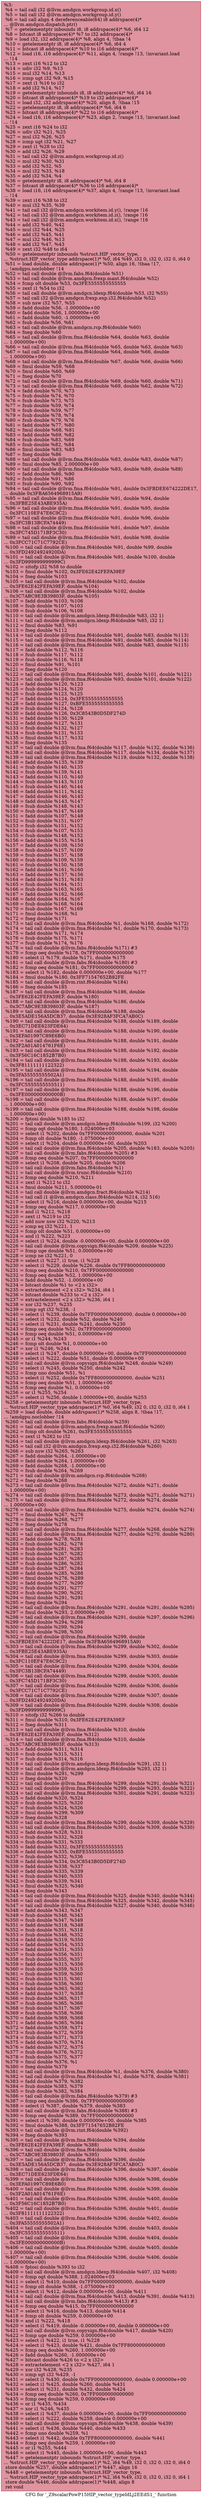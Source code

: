 digraph "CFG for '_Z9scalarPowP15HIP_vector_typeIdLj2EEdS1_' function" {
	label="CFG for '_Z9scalarPowP15HIP_vector_typeIdLj2EEdS1_' function";

	Node0x5d28dd0 [shape=record,color="#b70d28ff", style=filled, fillcolor="#b70d2870",label="{%3:\l  %4 = tail call i32 @llvm.amdgcn.workgroup.id.x()\l  %5 = tail call i32 @llvm.amdgcn.workgroup.id.y()\l  %6 = tail call align 4 dereferenceable(64) i8 addrspace(4)*\l... @llvm.amdgcn.dispatch.ptr()\l  %7 = getelementptr inbounds i8, i8 addrspace(4)* %6, i64 12\l  %8 = bitcast i8 addrspace(4)* %7 to i32 addrspace(4)*\l  %9 = load i32, i32 addrspace(4)* %8, align 4, !tbaa !4\l  %10 = getelementptr i8, i8 addrspace(4)* %6, i64 4\l  %11 = bitcast i8 addrspace(4)* %10 to i16 addrspace(4)*\l  %12 = load i16, i16 addrspace(4)* %11, align 4, !range !13, !invariant.load\l... !14\l  %13 = zext i16 %12 to i32\l  %14 = udiv i32 %9, %13\l  %15 = mul i32 %14, %13\l  %16 = icmp ugt i32 %9, %15\l  %17 = zext i1 %16 to i32\l  %18 = add i32 %14, %17\l  %19 = getelementptr inbounds i8, i8 addrspace(4)* %6, i64 16\l  %20 = bitcast i8 addrspace(4)* %19 to i32 addrspace(4)*\l  %21 = load i32, i32 addrspace(4)* %20, align 8, !tbaa !15\l  %22 = getelementptr i8, i8 addrspace(4)* %6, i64 6\l  %23 = bitcast i8 addrspace(4)* %22 to i16 addrspace(4)*\l  %24 = load i16, i16 addrspace(4)* %23, align 2, !range !13, !invariant.load\l... !14\l  %25 = zext i16 %24 to i32\l  %26 = udiv i32 %21, %25\l  %27 = mul i32 %26, %25\l  %28 = icmp ugt i32 %21, %27\l  %29 = zext i1 %28 to i32\l  %30 = add i32 %26, %29\l  %31 = tail call i32 @llvm.amdgcn.workgroup.id.z()\l  %32 = mul i32 %30, %31\l  %33 = add i32 %32, %5\l  %34 = mul i32 %33, %18\l  %35 = add i32 %34, %4\l  %36 = getelementptr i8, i8 addrspace(4)* %6, i64 8\l  %37 = bitcast i8 addrspace(4)* %36 to i16 addrspace(4)*\l  %38 = load i16, i16 addrspace(4)* %37, align 4, !range !13, !invariant.load\l... !14\l  %39 = zext i16 %38 to i32\l  %40 = mul i32 %35, %39\l  %41 = tail call i32 @llvm.amdgcn.workitem.id.y(), !range !16\l  %42 = tail call i32 @llvm.amdgcn.workitem.id.z(), !range !16\l  %43 = tail call i32 @llvm.amdgcn.workitem.id.x(), !range !16\l  %44 = add i32 %40, %42\l  %45 = mul i32 %44, %25\l  %46 = add i32 %45, %41\l  %47 = mul i32 %46, %13\l  %48 = add i32 %47, %43\l  %49 = zext i32 %48 to i64\l  %50 = getelementptr inbounds %struct.HIP_vector_type,\l... %struct.HIP_vector_type addrspace(1)* %0, i64 %49, i32 0, i32 0, i32 0, i64 0\l  %51 = load double, double addrspace(1)* %50, align 16, !tbaa !17,\l... !amdgpu.noclobber !14\l  %52 = tail call double @llvm.fabs.f64(double %51)\l  %53 = tail call double @llvm.amdgcn.frexp.mant.f64(double %52)\l  %54 = fcmp olt double %53, 0x3FE5555555555555\l  %55 = zext i1 %54 to i32\l  %56 = tail call double @llvm.amdgcn.ldexp.f64(double %53, i32 %55)\l  %57 = tail call i32 @llvm.amdgcn.frexp.exp.i32.f64(double %52)\l  %58 = sub nsw i32 %57, %55\l  %59 = fadd double %56, -1.000000e+00\l  %60 = fadd double %56, 1.000000e+00\l  %61 = fadd double %60, -1.000000e+00\l  %62 = fsub double %56, %61\l  %63 = tail call double @llvm.amdgcn.rcp.f64(double %60)\l  %64 = fneg double %60\l  %65 = tail call double @llvm.fma.f64(double %64, double %63, double\l... 1.000000e+00)\l  %66 = tail call double @llvm.fma.f64(double %65, double %63, double %63)\l  %67 = tail call double @llvm.fma.f64(double %64, double %66, double\l... 1.000000e+00)\l  %68 = tail call double @llvm.fma.f64(double %67, double %66, double %66)\l  %69 = fmul double %59, %68\l  %70 = fmul double %60, %69\l  %71 = fneg double %70\l  %72 = tail call double @llvm.fma.f64(double %69, double %60, double %71)\l  %73 = tail call double @llvm.fma.f64(double %69, double %62, double %72)\l  %74 = fadd double %70, %73\l  %75 = fsub double %74, %70\l  %76 = fsub double %73, %75\l  %77 = fsub double %59, %74\l  %78 = fsub double %59, %77\l  %79 = fsub double %78, %74\l  %80 = fsub double %79, %76\l  %81 = fadd double %77, %80\l  %82 = fmul double %68, %81\l  %83 = fadd double %69, %82\l  %84 = fsub double %83, %69\l  %85 = fsub double %82, %84\l  %86 = fmul double %83, %83\l  %87 = fneg double %86\l  %88 = tail call double @llvm.fma.f64(double %83, double %83, double %87)\l  %89 = fmul double %85, 2.000000e+00\l  %90 = tail call double @llvm.fma.f64(double %83, double %89, double %88)\l  %91 = fadd double %86, %90\l  %92 = fsub double %91, %86\l  %93 = fsub double %90, %92\l  %94 = tail call double @llvm.fma.f64(double %91, double 0x3FBDEE674222DE17,\l... double 0x3FBA6564968915A9)\l  %95 = tail call double @llvm.fma.f64(double %91, double %94, double\l... 0x3FBE25E43ABE935A)\l  %96 = tail call double @llvm.fma.f64(double %91, double %95, double\l... 0x3FC110EF47E6C9C2)\l  %97 = tail call double @llvm.fma.f64(double %91, double %96, double\l... 0x3FC3B13BCFA74449)\l  %98 = tail call double @llvm.fma.f64(double %91, double %97, double\l... 0x3FC745D171BF3C30)\l  %99 = tail call double @llvm.fma.f64(double %91, double %98, double\l... 0x3FCC71C71C7792CE)\l  %100 = tail call double @llvm.fma.f64(double %91, double %99, double\l... 0x3FD24924924920DA)\l  %101 = tail call double @llvm.fma.f64(double %91, double %100, double\l... 0x3FD999999999999C)\l  %102 = sitofp i32 %58 to double\l  %103 = fmul double %102, 0x3FE62E42FEFA39EF\l  %104 = fneg double %103\l  %105 = tail call double @llvm.fma.f64(double %102, double\l... 0x3FE62E42FEFA39EF, double %104)\l  %106 = tail call double @llvm.fma.f64(double %102, double\l... 0x3C7ABC9E3B39803F, double %105)\l  %107 = fadd double %103, %106\l  %108 = fsub double %107, %103\l  %109 = fsub double %106, %108\l  %110 = tail call double @llvm.amdgcn.ldexp.f64(double %83, i32 1)\l  %111 = tail call double @llvm.amdgcn.ldexp.f64(double %85, i32 1)\l  %112 = fmul double %83, %91\l  %113 = fneg double %112\l  %114 = tail call double @llvm.fma.f64(double %91, double %83, double %113)\l  %115 = tail call double @llvm.fma.f64(double %91, double %85, double %114)\l  %116 = tail call double @llvm.fma.f64(double %93, double %83, double %115)\l  %117 = fadd double %112, %116\l  %118 = fsub double %117, %112\l  %119 = fsub double %116, %118\l  %120 = fmul double %91, %101\l  %121 = fneg double %120\l  %122 = tail call double @llvm.fma.f64(double %91, double %101, double %121)\l  %123 = tail call double @llvm.fma.f64(double %93, double %101, double %122)\l  %124 = fadd double %120, %123\l  %125 = fsub double %124, %120\l  %126 = fsub double %123, %125\l  %127 = fadd double %124, 0x3FE5555555555555\l  %128 = fadd double %127, 0xBFE5555555555555\l  %129 = fsub double %124, %128\l  %130 = fadd double %126, 0x3C8543B0D5DF274D\l  %131 = fadd double %130, %129\l  %132 = fadd double %127, %131\l  %133 = fsub double %132, %127\l  %134 = fsub double %131, %133\l  %135 = fmul double %117, %132\l  %136 = fneg double %135\l  %137 = tail call double @llvm.fma.f64(double %117, double %132, double %136)\l  %138 = tail call double @llvm.fma.f64(double %117, double %134, double %137)\l  %139 = tail call double @llvm.fma.f64(double %119, double %132, double %138)\l  %140 = fadd double %135, %139\l  %141 = fsub double %140, %135\l  %142 = fsub double %139, %141\l  %143 = fadd double %110, %140\l  %144 = fsub double %143, %110\l  %145 = fsub double %140, %144\l  %146 = fadd double %111, %142\l  %147 = fadd double %146, %145\l  %148 = fadd double %143, %147\l  %149 = fsub double %148, %143\l  %150 = fsub double %147, %149\l  %151 = fadd double %107, %148\l  %152 = fsub double %151, %107\l  %153 = fsub double %151, %152\l  %154 = fsub double %107, %153\l  %155 = fsub double %148, %152\l  %156 = fadd double %155, %154\l  %157 = fadd double %109, %150\l  %158 = fsub double %157, %109\l  %159 = fsub double %157, %158\l  %160 = fsub double %109, %159\l  %161 = fsub double %150, %158\l  %162 = fadd double %161, %160\l  %163 = fadd double %157, %156\l  %164 = fadd double %151, %163\l  %165 = fsub double %164, %151\l  %166 = fsub double %163, %165\l  %167 = fadd double %162, %166\l  %168 = fadd double %164, %167\l  %169 = fsub double %168, %164\l  %170 = fsub double %167, %169\l  %171 = fmul double %168, %1\l  %172 = fneg double %171\l  %173 = tail call double @llvm.fma.f64(double %1, double %168, double %172)\l  %174 = tail call double @llvm.fma.f64(double %1, double %170, double %173)\l  %175 = fadd double %171, %174\l  %176 = fsub double %175, %171\l  %177 = fsub double %174, %176\l  %178 = tail call double @llvm.fabs.f64(double %171) #3\l  %179 = fcmp oeq double %178, 0x7FF0000000000000\l  %180 = select i1 %179, double %171, double %175\l  %181 = tail call double @llvm.fabs.f64(double %180) #3\l  %182 = fcmp oeq double %181, 0x7FF0000000000000\l  %183 = select i1 %182, double 0.000000e+00, double %177\l  %184 = fmul double %180, 0x3FF71547652B82FE\l  %185 = tail call double @llvm.rint.f64(double %184)\l  %186 = fneg double %185\l  %187 = tail call double @llvm.fma.f64(double %186, double\l... 0x3FE62E42FEFA39EF, double %180)\l  %188 = tail call double @llvm.fma.f64(double %186, double\l... 0x3C7ABC9E3B39803F, double %187)\l  %189 = tail call double @llvm.fma.f64(double %188, double\l... 0x3E5ADE156A5DCB37, double 0x3E928AF3FCA7AB0C)\l  %190 = tail call double @llvm.fma.f64(double %188, double %189, double\l... 0x3EC71DEE623FDE64)\l  %191 = tail call double @llvm.fma.f64(double %188, double %190, double\l... 0x3EFA01997C89E6B0)\l  %192 = tail call double @llvm.fma.f64(double %188, double %191, double\l... 0x3F2A01A014761F6E)\l  %193 = tail call double @llvm.fma.f64(double %188, double %192, double\l... 0x3F56C16C1852B7B0)\l  %194 = tail call double @llvm.fma.f64(double %188, double %193, double\l... 0x3F81111111122322)\l  %195 = tail call double @llvm.fma.f64(double %188, double %194, double\l... 0x3FA55555555502A1)\l  %196 = tail call double @llvm.fma.f64(double %188, double %195, double\l... 0x3FC5555555555511)\l  %197 = tail call double @llvm.fma.f64(double %188, double %196, double\l... 0x3FE000000000000B)\l  %198 = tail call double @llvm.fma.f64(double %188, double %197, double\l... 1.000000e+00)\l  %199 = tail call double @llvm.fma.f64(double %188, double %198, double\l... 1.000000e+00)\l  %200 = fptosi double %185 to i32\l  %201 = tail call double @llvm.amdgcn.ldexp.f64(double %199, i32 %200)\l  %202 = fcmp ogt double %180, 1.024000e+03\l  %203 = select i1 %202, double 0x7FF0000000000000, double %201\l  %204 = fcmp olt double %180, -1.075000e+03\l  %205 = select i1 %204, double 0.000000e+00, double %203\l  %206 = tail call double @llvm.fma.f64(double %205, double %183, double %205)\l  %207 = tail call double @llvm.fabs.f64(double %205) #3\l  %208 = fcmp oeq double %207, 0x7FF0000000000000\l  %209 = select i1 %208, double %205, double %206\l  %210 = tail call double @llvm.fabs.f64(double %1)\l  %211 = tail call double @llvm.trunc.f64(double %210)\l  %212 = fcmp oeq double %210, %211\l  %213 = zext i1 %212 to i32\l  %214 = fmul double %211, 5.000000e-01\l  %215 = tail call double @llvm.amdgcn.fract.f64(double %214)\l  %216 = tail call i1 @llvm.amdgcn.class.f64(double %214, i32 516)\l  %217 = select i1 %216, double 0.000000e+00, double %215\l  %218 = fcmp oeq double %217, 0.000000e+00\l  %219 = and i1 %212, %218\l  %220 = zext i1 %219 to i32\l  %221 = add nuw nsw i32 %220, %213\l  %222 = icmp eq i32 %221, 1\l  %223 = fcmp olt double %51, 0.000000e+00\l  %224 = and i1 %222, %223\l  %225 = select i1 %224, double -0.000000e+00, double 0.000000e+00\l  %226 = tail call double @llvm.copysign.f64(double %209, double %225)\l  %227 = fcmp uge double %51, 0.000000e+00\l  %228 = icmp ne i32 %221, 0\l  %229 = select i1 %227, i1 true, i1 %228\l  %230 = select i1 %229, double %226, double 0x7FF8000000000000\l  %231 = fcmp oeq double %210, 0x7FF0000000000000\l  %232 = fcmp oeq double %52, 1.000000e+00\l  %233 = fadd double %52, -1.000000e+00\l  %234 = bitcast double %1 to \<2 x i32\>\l  %235 = extractelement \<2 x i32\> %234, i64 1\l  %236 = bitcast double %233 to \<2 x i32\>\l  %237 = extractelement \<2 x i32\> %236, i64 1\l  %238 = xor i32 %237, %235\l  %239 = icmp sgt i32 %238, -1\l  %240 = select i1 %239, double 0x7FF0000000000000, double 0.000000e+00\l  %241 = select i1 %232, double %52, double %240\l  %242 = select i1 %231, double %241, double %230\l  %243 = fcmp oeq double %52, 0x7FF0000000000000\l  %244 = fcmp oeq double %51, 0.000000e+00\l  %245 = or i1 %244, %243\l  %246 = fcmp olt double %1, 0.000000e+00\l  %247 = xor i1 %246, %244\l  %248 = select i1 %247, double 0.000000e+00, double 0x7FF0000000000000\l  %249 = select i1 %222, double %51, double 0.000000e+00\l  %250 = tail call double @llvm.copysign.f64(double %248, double %249)\l  %251 = select i1 %245, double %250, double %242\l  %252 = fcmp uno double %51, %1\l  %253 = select i1 %252, double 0x7FF8000000000000, double %251\l  %254 = fcmp oeq double %51, 1.000000e+00\l  %255 = fcmp oeq double %1, 0.000000e+00\l  %256 = or i1 %255, %254\l  %257 = select i1 %256, double 1.000000e+00, double %253\l  %258 = getelementptr inbounds %struct.HIP_vector_type,\l... %struct.HIP_vector_type addrspace(1)* %0, i64 %49, i32 0, i32 0, i32 0, i64 1\l  %259 = load double, double addrspace(1)* %258, align 8, !tbaa !17,\l... !amdgpu.noclobber !14\l  %260 = tail call double @llvm.fabs.f64(double %259)\l  %261 = tail call double @llvm.amdgcn.frexp.mant.f64(double %260)\l  %262 = fcmp olt double %261, 0x3FE5555555555555\l  %263 = zext i1 %262 to i32\l  %264 = tail call double @llvm.amdgcn.ldexp.f64(double %261, i32 %263)\l  %265 = tail call i32 @llvm.amdgcn.frexp.exp.i32.f64(double %260)\l  %266 = sub nsw i32 %265, %263\l  %267 = fadd double %264, -1.000000e+00\l  %268 = fadd double %264, 1.000000e+00\l  %269 = fadd double %268, -1.000000e+00\l  %270 = fsub double %264, %269\l  %271 = tail call double @llvm.amdgcn.rcp.f64(double %268)\l  %272 = fneg double %268\l  %273 = tail call double @llvm.fma.f64(double %272, double %271, double\l... 1.000000e+00)\l  %274 = tail call double @llvm.fma.f64(double %273, double %271, double %271)\l  %275 = tail call double @llvm.fma.f64(double %272, double %274, double\l... 1.000000e+00)\l  %276 = tail call double @llvm.fma.f64(double %275, double %274, double %274)\l  %277 = fmul double %267, %276\l  %278 = fmul double %268, %277\l  %279 = fneg double %278\l  %280 = tail call double @llvm.fma.f64(double %277, double %268, double %279)\l  %281 = tail call double @llvm.fma.f64(double %277, double %270, double %280)\l  %282 = fadd double %278, %281\l  %283 = fsub double %282, %278\l  %284 = fsub double %281, %283\l  %285 = fsub double %267, %282\l  %286 = fsub double %267, %285\l  %287 = fsub double %286, %282\l  %288 = fsub double %287, %284\l  %289 = fadd double %285, %288\l  %290 = fmul double %276, %289\l  %291 = fadd double %277, %290\l  %292 = fsub double %291, %277\l  %293 = fsub double %290, %292\l  %294 = fmul double %291, %291\l  %295 = fneg double %294\l  %296 = tail call double @llvm.fma.f64(double %291, double %291, double %295)\l  %297 = fmul double %293, 2.000000e+00\l  %298 = tail call double @llvm.fma.f64(double %291, double %297, double %296)\l  %299 = fadd double %294, %298\l  %300 = fsub double %299, %294\l  %301 = fsub double %298, %300\l  %302 = tail call double @llvm.fma.f64(double %299, double\l... 0x3FBDEE674222DE17, double 0x3FBA6564968915A9)\l  %303 = tail call double @llvm.fma.f64(double %299, double %302, double\l... 0x3FBE25E43ABE935A)\l  %304 = tail call double @llvm.fma.f64(double %299, double %303, double\l... 0x3FC110EF47E6C9C2)\l  %305 = tail call double @llvm.fma.f64(double %299, double %304, double\l... 0x3FC3B13BCFA74449)\l  %306 = tail call double @llvm.fma.f64(double %299, double %305, double\l... 0x3FC745D171BF3C30)\l  %307 = tail call double @llvm.fma.f64(double %299, double %306, double\l... 0x3FCC71C71C7792CE)\l  %308 = tail call double @llvm.fma.f64(double %299, double %307, double\l... 0x3FD24924924920DA)\l  %309 = tail call double @llvm.fma.f64(double %299, double %308, double\l... 0x3FD999999999999C)\l  %310 = sitofp i32 %266 to double\l  %311 = fmul double %310, 0x3FE62E42FEFA39EF\l  %312 = fneg double %311\l  %313 = tail call double @llvm.fma.f64(double %310, double\l... 0x3FE62E42FEFA39EF, double %312)\l  %314 = tail call double @llvm.fma.f64(double %310, double\l... 0x3C7ABC9E3B39803F, double %313)\l  %315 = fadd double %311, %314\l  %316 = fsub double %315, %311\l  %317 = fsub double %314, %316\l  %318 = tail call double @llvm.amdgcn.ldexp.f64(double %291, i32 1)\l  %319 = tail call double @llvm.amdgcn.ldexp.f64(double %293, i32 1)\l  %320 = fmul double %291, %299\l  %321 = fneg double %320\l  %322 = tail call double @llvm.fma.f64(double %299, double %291, double %321)\l  %323 = tail call double @llvm.fma.f64(double %299, double %293, double %322)\l  %324 = tail call double @llvm.fma.f64(double %301, double %291, double %323)\l  %325 = fadd double %320, %324\l  %326 = fsub double %325, %320\l  %327 = fsub double %324, %326\l  %328 = fmul double %299, %309\l  %329 = fneg double %328\l  %330 = tail call double @llvm.fma.f64(double %299, double %309, double %329)\l  %331 = tail call double @llvm.fma.f64(double %301, double %309, double %330)\l  %332 = fadd double %328, %331\l  %333 = fsub double %332, %328\l  %334 = fsub double %331, %333\l  %335 = fadd double %332, 0x3FE5555555555555\l  %336 = fadd double %335, 0xBFE5555555555555\l  %337 = fsub double %332, %336\l  %338 = fadd double %334, 0x3C8543B0D5DF274D\l  %339 = fadd double %338, %337\l  %340 = fadd double %335, %339\l  %341 = fsub double %340, %335\l  %342 = fsub double %339, %341\l  %343 = fmul double %325, %340\l  %344 = fneg double %343\l  %345 = tail call double @llvm.fma.f64(double %325, double %340, double %344)\l  %346 = tail call double @llvm.fma.f64(double %325, double %342, double %345)\l  %347 = tail call double @llvm.fma.f64(double %327, double %340, double %346)\l  %348 = fadd double %343, %347\l  %349 = fsub double %348, %343\l  %350 = fsub double %347, %349\l  %351 = fadd double %318, %348\l  %352 = fsub double %351, %318\l  %353 = fsub double %348, %352\l  %354 = fadd double %319, %350\l  %355 = fadd double %354, %353\l  %356 = fadd double %351, %355\l  %357 = fsub double %356, %351\l  %358 = fsub double %355, %357\l  %359 = fadd double %315, %356\l  %360 = fsub double %359, %315\l  %361 = fsub double %359, %360\l  %362 = fsub double %315, %361\l  %363 = fsub double %356, %360\l  %364 = fadd double %363, %362\l  %365 = fadd double %317, %358\l  %366 = fsub double %365, %317\l  %367 = fsub double %365, %366\l  %368 = fsub double %317, %367\l  %369 = fsub double %358, %366\l  %370 = fadd double %369, %368\l  %371 = fadd double %365, %364\l  %372 = fadd double %359, %371\l  %373 = fsub double %372, %359\l  %374 = fsub double %371, %373\l  %375 = fadd double %370, %374\l  %376 = fadd double %372, %375\l  %377 = fsub double %376, %372\l  %378 = fsub double %375, %377\l  %379 = fmul double %376, %1\l  %380 = fneg double %379\l  %381 = tail call double @llvm.fma.f64(double %1, double %376, double %380)\l  %382 = tail call double @llvm.fma.f64(double %1, double %378, double %381)\l  %383 = fadd double %379, %382\l  %384 = fsub double %383, %379\l  %385 = fsub double %382, %384\l  %386 = tail call double @llvm.fabs.f64(double %379) #3\l  %387 = fcmp oeq double %386, 0x7FF0000000000000\l  %388 = select i1 %387, double %379, double %383\l  %389 = tail call double @llvm.fabs.f64(double %388) #3\l  %390 = fcmp oeq double %389, 0x7FF0000000000000\l  %391 = select i1 %390, double 0.000000e+00, double %385\l  %392 = fmul double %388, 0x3FF71547652B82FE\l  %393 = tail call double @llvm.rint.f64(double %392)\l  %394 = fneg double %393\l  %395 = tail call double @llvm.fma.f64(double %394, double\l... 0x3FE62E42FEFA39EF, double %388)\l  %396 = tail call double @llvm.fma.f64(double %394, double\l... 0x3C7ABC9E3B39803F, double %395)\l  %397 = tail call double @llvm.fma.f64(double %396, double\l... 0x3E5ADE156A5DCB37, double 0x3E928AF3FCA7AB0C)\l  %398 = tail call double @llvm.fma.f64(double %396, double %397, double\l... 0x3EC71DEE623FDE64)\l  %399 = tail call double @llvm.fma.f64(double %396, double %398, double\l... 0x3EFA01997C89E6B0)\l  %400 = tail call double @llvm.fma.f64(double %396, double %399, double\l... 0x3F2A01A014761F6E)\l  %401 = tail call double @llvm.fma.f64(double %396, double %400, double\l... 0x3F56C16C1852B7B0)\l  %402 = tail call double @llvm.fma.f64(double %396, double %401, double\l... 0x3F81111111122322)\l  %403 = tail call double @llvm.fma.f64(double %396, double %402, double\l... 0x3FA55555555502A1)\l  %404 = tail call double @llvm.fma.f64(double %396, double %403, double\l... 0x3FC5555555555511)\l  %405 = tail call double @llvm.fma.f64(double %396, double %404, double\l... 0x3FE000000000000B)\l  %406 = tail call double @llvm.fma.f64(double %396, double %405, double\l... 1.000000e+00)\l  %407 = tail call double @llvm.fma.f64(double %396, double %406, double\l... 1.000000e+00)\l  %408 = fptosi double %393 to i32\l  %409 = tail call double @llvm.amdgcn.ldexp.f64(double %407, i32 %408)\l  %410 = fcmp ogt double %388, 1.024000e+03\l  %411 = select i1 %410, double 0x7FF0000000000000, double %409\l  %412 = fcmp olt double %388, -1.075000e+03\l  %413 = select i1 %412, double 0.000000e+00, double %411\l  %414 = tail call double @llvm.fma.f64(double %413, double %391, double %413)\l  %415 = tail call double @llvm.fabs.f64(double %413) #3\l  %416 = fcmp oeq double %415, 0x7FF0000000000000\l  %417 = select i1 %416, double %413, double %414\l  %418 = fcmp olt double %259, 0.000000e+00\l  %419 = and i1 %222, %418\l  %420 = select i1 %419, double -0.000000e+00, double 0.000000e+00\l  %421 = tail call double @llvm.copysign.f64(double %417, double %420)\l  %422 = fcmp uge double %259, 0.000000e+00\l  %423 = select i1 %422, i1 true, i1 %228\l  %424 = select i1 %423, double %421, double 0x7FF8000000000000\l  %425 = fcmp oeq double %260, 1.000000e+00\l  %426 = fadd double %260, -1.000000e+00\l  %427 = bitcast double %426 to \<2 x i32\>\l  %428 = extractelement \<2 x i32\> %427, i64 1\l  %429 = xor i32 %428, %235\l  %430 = icmp sgt i32 %429, -1\l  %431 = select i1 %430, double 0x7FF0000000000000, double 0.000000e+00\l  %432 = select i1 %425, double %260, double %431\l  %433 = select i1 %231, double %432, double %424\l  %434 = fcmp oeq double %260, 0x7FF0000000000000\l  %435 = fcmp oeq double %259, 0.000000e+00\l  %436 = or i1 %435, %434\l  %437 = xor i1 %246, %435\l  %438 = select i1 %437, double 0.000000e+00, double 0x7FF0000000000000\l  %439 = select i1 %222, double %259, double 0.000000e+00\l  %440 = tail call double @llvm.copysign.f64(double %438, double %439)\l  %441 = select i1 %436, double %440, double %433\l  %442 = fcmp uno double %259, %1\l  %443 = select i1 %442, double 0x7FF8000000000000, double %441\l  %444 = fcmp oeq double %259, 1.000000e+00\l  %445 = or i1 %255, %444\l  %446 = select i1 %445, double 1.000000e+00, double %443\l  %447 = getelementptr inbounds %struct.HIP_vector_type,\l... %struct.HIP_vector_type addrspace(1)* %2, i64 %49, i32 0, i32 0, i32 0, i64 0\l  store double %257, double addrspace(1)* %447, align 16\l  %448 = getelementptr inbounds %struct.HIP_vector_type,\l... %struct.HIP_vector_type addrspace(1)* %2, i64 %49, i32 0, i32 0, i32 0, i64 1\l  store double %446, double addrspace(1)* %448, align 8\l  ret void\l}"];
}
